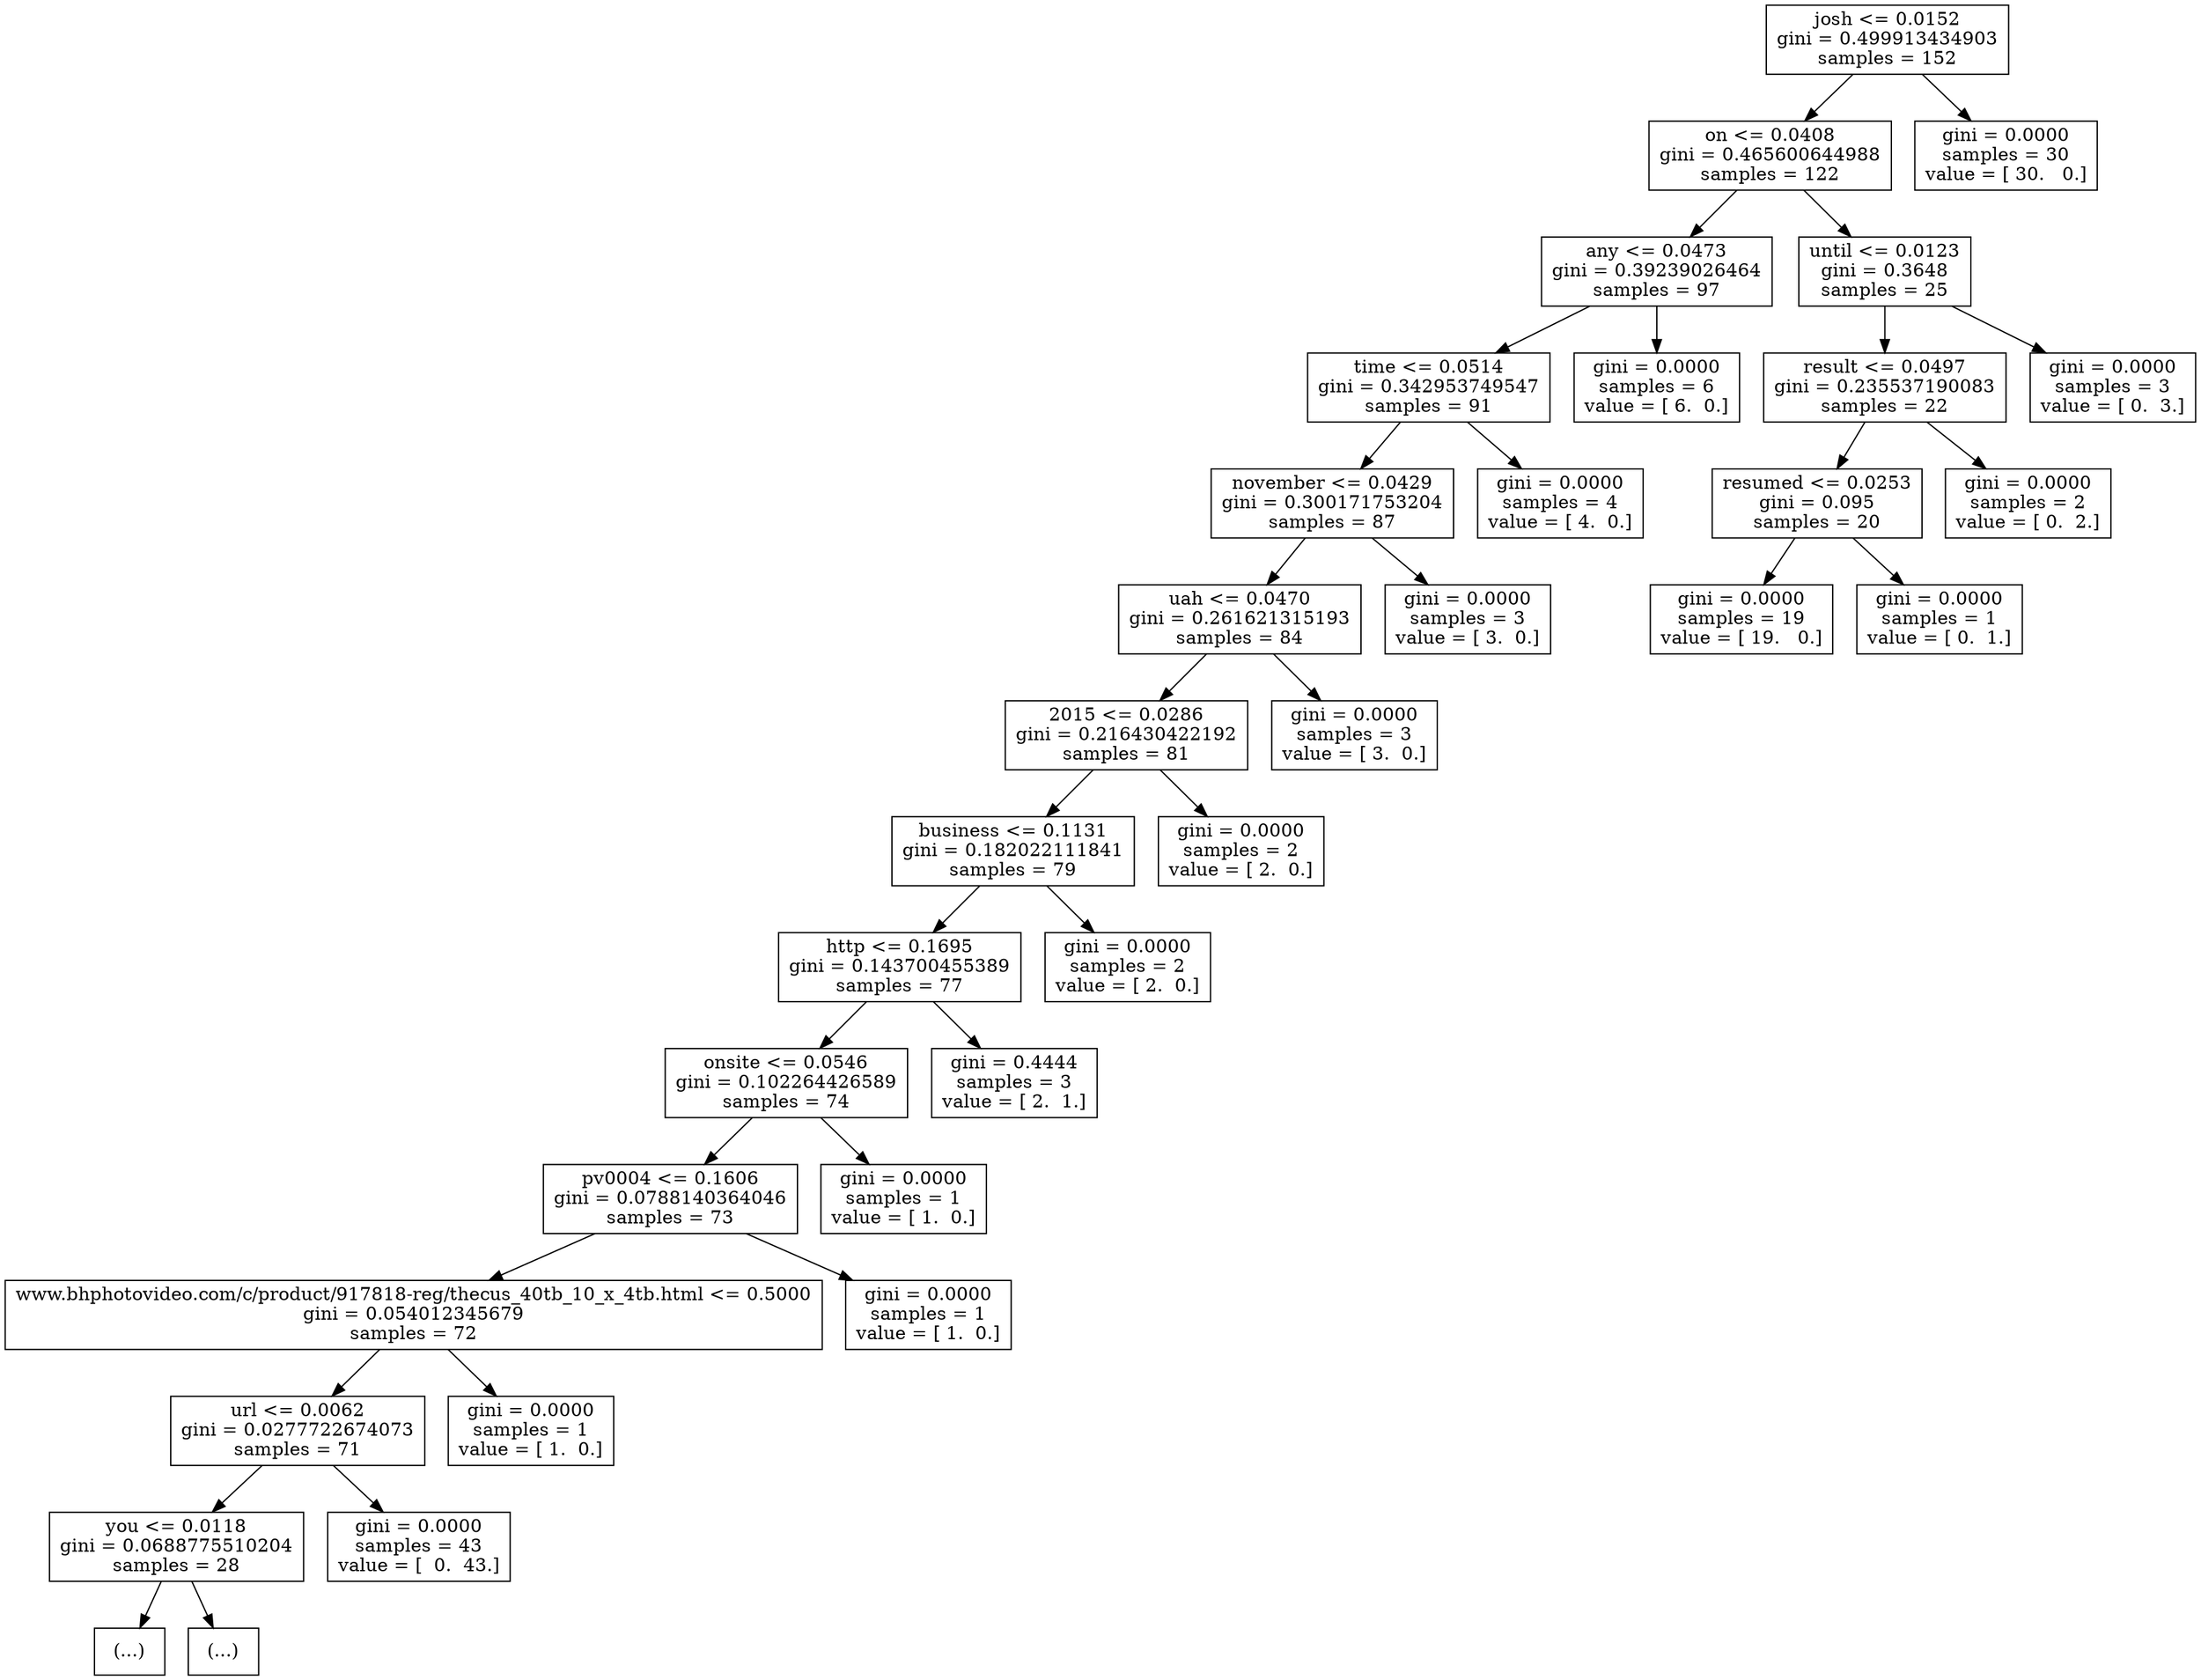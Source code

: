 digraph Tree {
0 [label="josh <= 0.0152\ngini = 0.499913434903\nsamples = 152", shape="box"] ;
1 [label="on <= 0.0408\ngini = 0.465600644988\nsamples = 122", shape="box"] ;
0 -> 1 ;
2 [label="any <= 0.0473\ngini = 0.39239026464\nsamples = 97", shape="box"] ;
1 -> 2 ;
3 [label="time <= 0.0514\ngini = 0.342953749547\nsamples = 91", shape="box"] ;
2 -> 3 ;
4 [label="november <= 0.0429\ngini = 0.300171753204\nsamples = 87", shape="box"] ;
3 -> 4 ;
5 [label="uah <= 0.0470\ngini = 0.261621315193\nsamples = 84", shape="box"] ;
4 -> 5 ;
6 [label="2015 <= 0.0286\ngini = 0.216430422192\nsamples = 81", shape="box"] ;
5 -> 6 ;
7 [label="business <= 0.1131\ngini = 0.182022111841\nsamples = 79", shape="box"] ;
6 -> 7 ;
8 [label="http <= 0.1695\ngini = 0.143700455389\nsamples = 77", shape="box"] ;
7 -> 8 ;
9 [label="onsite <= 0.0546\ngini = 0.102264426589\nsamples = 74", shape="box"] ;
8 -> 9 ;
10 [label="pv0004 <= 0.1606\ngini = 0.0788140364046\nsamples = 73", shape="box"] ;
9 -> 10 ;
11 [label="www.bhphotovideo.com/c/product/917818-reg/thecus_40tb_10_x_4tb.html <= 0.5000\ngini = 0.054012345679\nsamples = 72", shape="box"] ;
10 -> 11 ;
12 [label="url <= 0.0062\ngini = 0.0277722674073\nsamples = 71", shape="box"] ;
11 -> 12 ;
13 [label="you <= 0.0118\ngini = 0.0688775510204\nsamples = 28", shape="box"] ;
12 -> 13 ;
14 [label="(...)", shape="box"] ;
13 -> 14 ;
15 [label="(...)", shape="box"] ;
13 -> 15 ;
16 [label="gini = 0.0000\nsamples = 43\nvalue = [  0.  43.]", shape="box"] ;
12 -> 16 ;
17 [label="gini = 0.0000\nsamples = 1\nvalue = [ 1.  0.]", shape="box"] ;
11 -> 17 ;
18 [label="gini = 0.0000\nsamples = 1\nvalue = [ 1.  0.]", shape="box"] ;
10 -> 18 ;
19 [label="gini = 0.0000\nsamples = 1\nvalue = [ 1.  0.]", shape="box"] ;
9 -> 19 ;
20 [label="gini = 0.4444\nsamples = 3\nvalue = [ 2.  1.]", shape="box"] ;
8 -> 20 ;
21 [label="gini = 0.0000\nsamples = 2\nvalue = [ 2.  0.]", shape="box"] ;
7 -> 21 ;
22 [label="gini = 0.0000\nsamples = 2\nvalue = [ 2.  0.]", shape="box"] ;
6 -> 22 ;
23 [label="gini = 0.0000\nsamples = 3\nvalue = [ 3.  0.]", shape="box"] ;
5 -> 23 ;
24 [label="gini = 0.0000\nsamples = 3\nvalue = [ 3.  0.]", shape="box"] ;
4 -> 24 ;
25 [label="gini = 0.0000\nsamples = 4\nvalue = [ 4.  0.]", shape="box"] ;
3 -> 25 ;
26 [label="gini = 0.0000\nsamples = 6\nvalue = [ 6.  0.]", shape="box"] ;
2 -> 26 ;
27 [label="until <= 0.0123\ngini = 0.3648\nsamples = 25", shape="box"] ;
1 -> 27 ;
28 [label="result <= 0.0497\ngini = 0.235537190083\nsamples = 22", shape="box"] ;
27 -> 28 ;
29 [label="resumed <= 0.0253\ngini = 0.095\nsamples = 20", shape="box"] ;
28 -> 29 ;
30 [label="gini = 0.0000\nsamples = 19\nvalue = [ 19.   0.]", shape="box"] ;
29 -> 30 ;
31 [label="gini = 0.0000\nsamples = 1\nvalue = [ 0.  1.]", shape="box"] ;
29 -> 31 ;
32 [label="gini = 0.0000\nsamples = 2\nvalue = [ 0.  2.]", shape="box"] ;
28 -> 32 ;
33 [label="gini = 0.0000\nsamples = 3\nvalue = [ 0.  3.]", shape="box"] ;
27 -> 33 ;
34 [label="gini = 0.0000\nsamples = 30\nvalue = [ 30.   0.]", shape="box"] ;
0 -> 34 ;
}